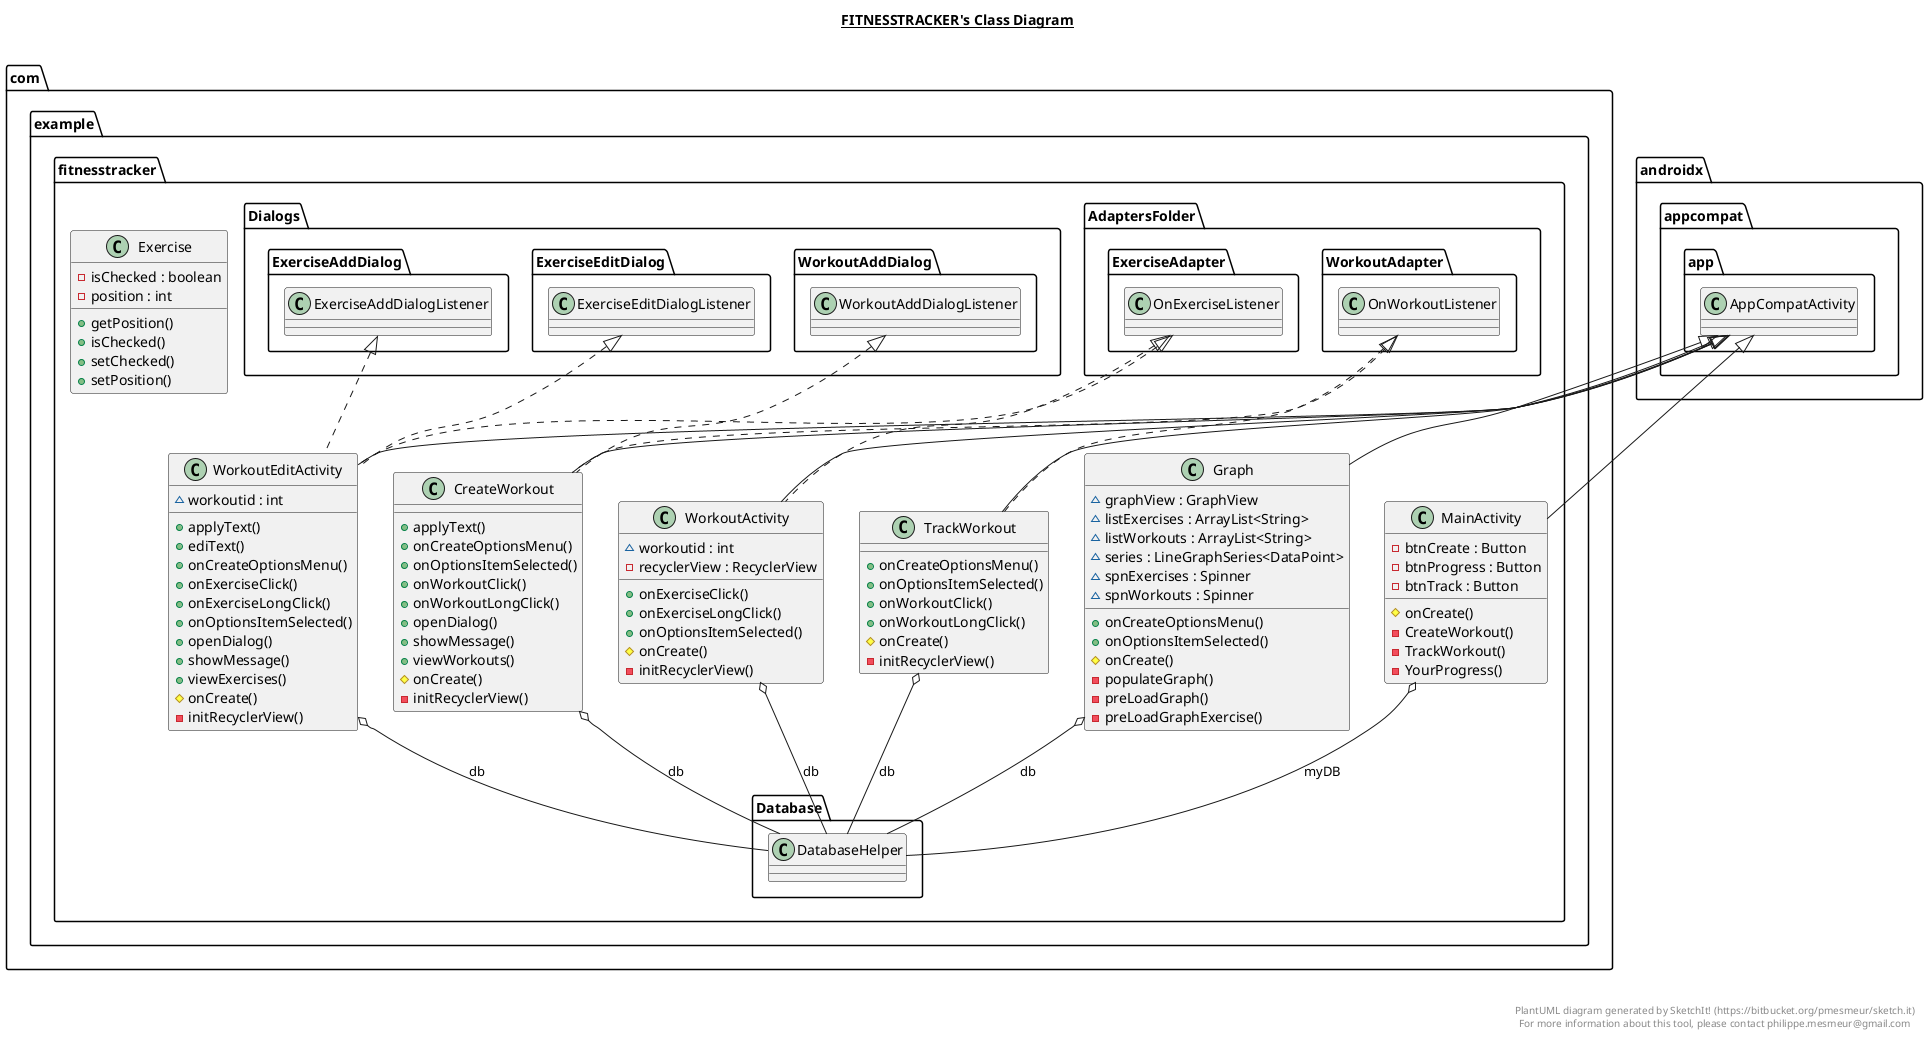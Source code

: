 @startuml

title __FITNESSTRACKER's Class Diagram__\n

  namespace com.example.fitnesstracker {
    class com.example.fitnesstracker.CreateWorkout {
        + applyText()
        + onCreateOptionsMenu()
        + onOptionsItemSelected()
        + onWorkoutClick()
        + onWorkoutLongClick()
        + openDialog()
        + showMessage()
        + viewWorkouts()
        # onCreate()
        - initRecyclerView()
    }
  }
  

  namespace com.example.fitnesstracker {
    class com.example.fitnesstracker.Exercise {
        - isChecked : boolean
        - position : int
        + getPosition()
        + isChecked()
        + setChecked()
        + setPosition()
    }
  }
  

  namespace com.example.fitnesstracker {
    class com.example.fitnesstracker.Graph {
        ~ graphView : GraphView
        ~ listExercises : ArrayList<String>
        ~ listWorkouts : ArrayList<String>
        ~ series : LineGraphSeries<DataPoint>
        ~ spnExercises : Spinner
        ~ spnWorkouts : Spinner
        + onCreateOptionsMenu()
        + onOptionsItemSelected()
        # onCreate()
        - populateGraph()
        - preLoadGraph()
        - preLoadGraphExercise()
    }
  }
  

  namespace com.example.fitnesstracker {
    class com.example.fitnesstracker.MainActivity {
        - btnCreate : Button
        - btnProgress : Button
        - btnTrack : Button
        # onCreate()
        - CreateWorkout()
        - TrackWorkout()
        - YourProgress()
    }
  }
  

  namespace com.example.fitnesstracker {
    class com.example.fitnesstracker.TrackWorkout {
        + onCreateOptionsMenu()
        + onOptionsItemSelected()
        + onWorkoutClick()
        + onWorkoutLongClick()
        # onCreate()
        - initRecyclerView()
    }
  }
  

  namespace com.example.fitnesstracker {
    class com.example.fitnesstracker.WorkoutActivity {
        ~ workoutid : int
        - recyclerView : RecyclerView
        + onExerciseClick()
        + onExerciseLongClick()
        + onOptionsItemSelected()
        # onCreate()
        - initRecyclerView()
    }
  }
  

  namespace com.example.fitnesstracker {
    class com.example.fitnesstracker.WorkoutEditActivity {
        ~ workoutid : int
        + applyText()
        + ediText()
        + onCreateOptionsMenu()
        + onExerciseClick()
        + onExerciseLongClick()
        + onOptionsItemSelected()
        + openDialog()
        + showMessage()
        + viewExercises()
        # onCreate()
        - initRecyclerView()
    }
  }
  

  com.example.fitnesstracker.CreateWorkout .up.|> com.example.fitnesstracker.AdaptersFolder.WorkoutAdapter.OnWorkoutListener
  com.example.fitnesstracker.CreateWorkout .up.|> com.example.fitnesstracker.Dialogs.WorkoutAddDialog.WorkoutAddDialogListener
  com.example.fitnesstracker.CreateWorkout -up-|> androidx.appcompat.app.AppCompatActivity
  com.example.fitnesstracker.CreateWorkout o-- com.example.fitnesstracker.Database.DatabaseHelper : db
  com.example.fitnesstracker.Graph -up-|> androidx.appcompat.app.AppCompatActivity
  com.example.fitnesstracker.Graph o-- com.example.fitnesstracker.Database.DatabaseHelper : db
  com.example.fitnesstracker.MainActivity -up-|> androidx.appcompat.app.AppCompatActivity
  com.example.fitnesstracker.MainActivity o-- com.example.fitnesstracker.Database.DatabaseHelper : myDB
  com.example.fitnesstracker.TrackWorkout .up.|> com.example.fitnesstracker.AdaptersFolder.WorkoutAdapter.OnWorkoutListener
  com.example.fitnesstracker.TrackWorkout -up-|> androidx.appcompat.app.AppCompatActivity
  com.example.fitnesstracker.TrackWorkout o-- com.example.fitnesstracker.Database.DatabaseHelper : db
  com.example.fitnesstracker.WorkoutActivity .up.|> com.example.fitnesstracker.AdaptersFolder.ExerciseAdapter.OnExerciseListener
  com.example.fitnesstracker.WorkoutActivity -up-|> androidx.appcompat.app.AppCompatActivity
  com.example.fitnesstracker.WorkoutActivity o-- com.example.fitnesstracker.Database.DatabaseHelper : db
  com.example.fitnesstracker.WorkoutEditActivity .up.|> com.example.fitnesstracker.AdaptersFolder.ExerciseAdapter.OnExerciseListener
  com.example.fitnesstracker.WorkoutEditActivity .up.|> com.example.fitnesstracker.Dialogs.ExerciseAddDialog.ExerciseAddDialogListener
  com.example.fitnesstracker.WorkoutEditActivity .up.|> com.example.fitnesstracker.Dialogs.ExerciseEditDialog.ExerciseEditDialogListener
  com.example.fitnesstracker.WorkoutEditActivity -up-|> androidx.appcompat.app.AppCompatActivity
  com.example.fitnesstracker.WorkoutEditActivity o-- com.example.fitnesstracker.Database.DatabaseHelper : db


right footer


PlantUML diagram generated by SketchIt! (https://bitbucket.org/pmesmeur/sketch.it)
For more information about this tool, please contact philippe.mesmeur@gmail.com
endfooter

@enduml
